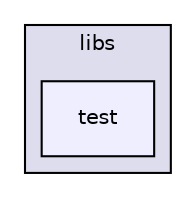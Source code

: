 digraph "/root/Desktop/ic_linux_3.1/libs/test" {
  compound=true
  node [ fontsize="10", fontname="Helvetica"];
  edge [ labelfontsize="10", labelfontname="Helvetica"];
  subgraph clusterdir_6719ab1f1f7655efc2fa43f7eb574fd1 {
    graph [ bgcolor="#ddddee", pencolor="black", label="libs" fontname="Helvetica", fontsize="10", URL="dir_6719ab1f1f7655efc2fa43f7eb574fd1.html"]
  dir_c5c6c7a28052f71aab2e35752779c728 [shape=box, label="test", style="filled", fillcolor="#eeeeff", pencolor="black", URL="dir_c5c6c7a28052f71aab2e35752779c728.html"];
  }
}
